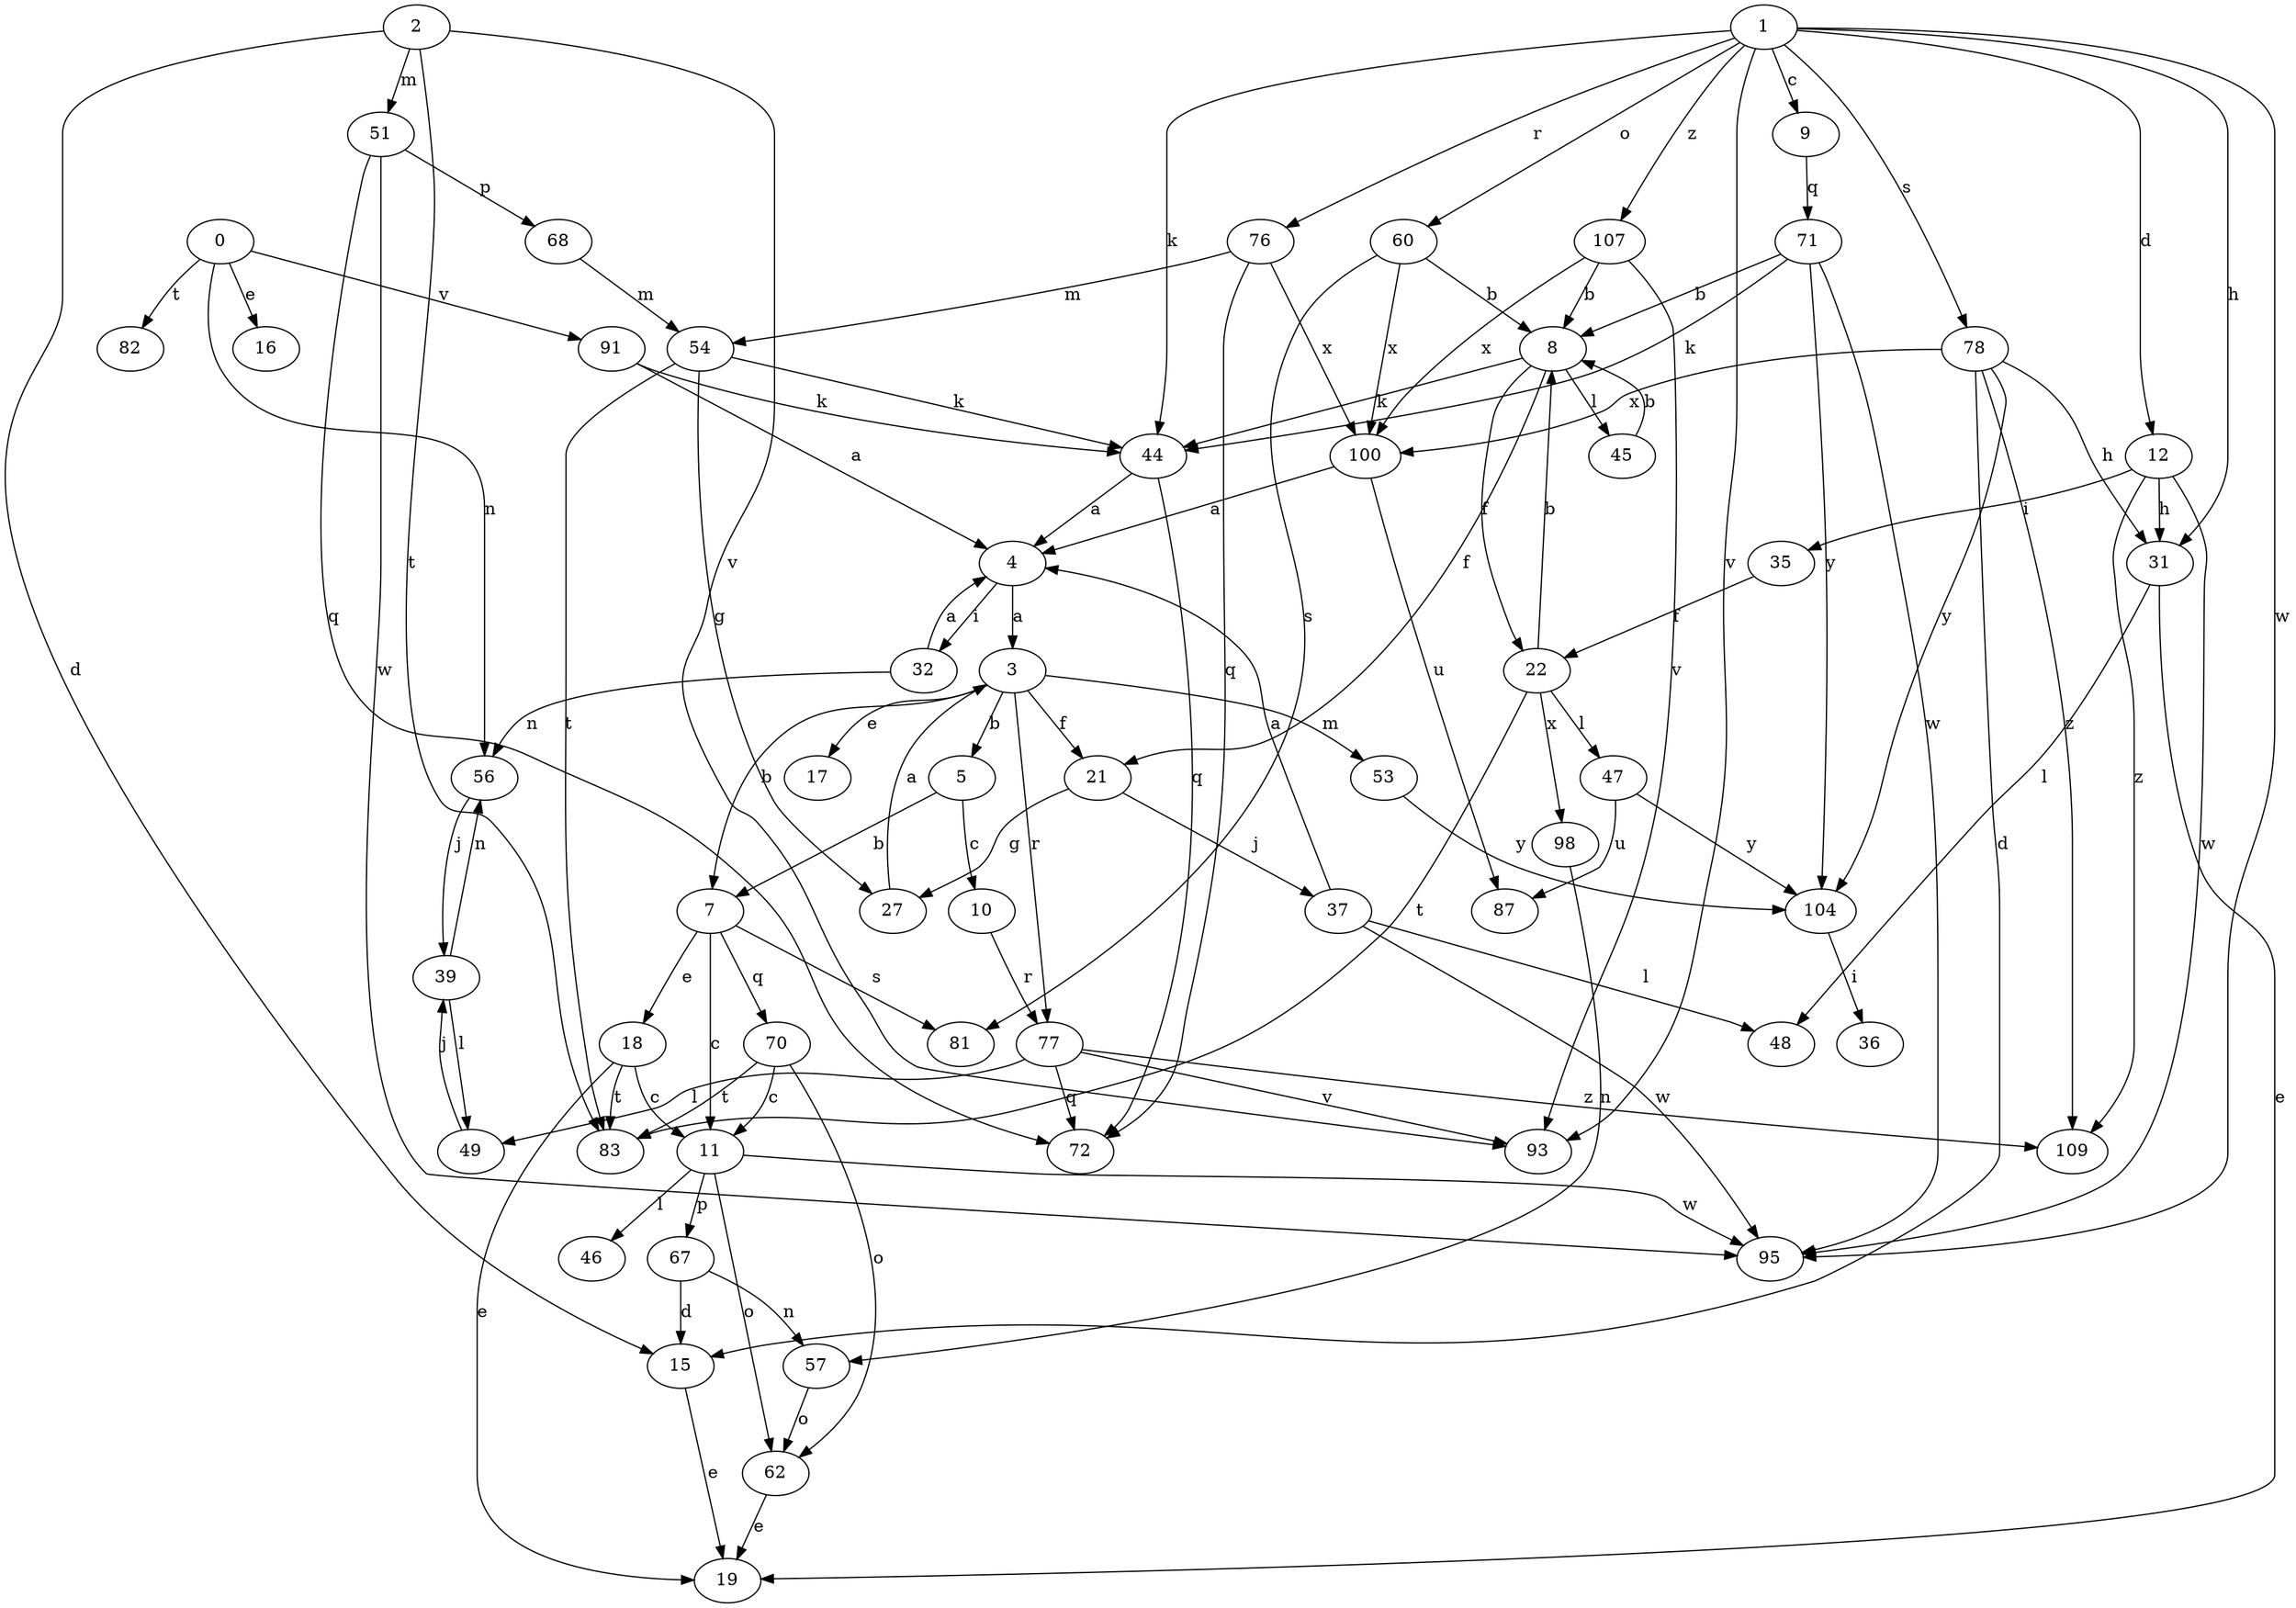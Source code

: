 strict digraph  {
0;
1;
2;
3;
4;
5;
7;
8;
9;
10;
11;
12;
15;
16;
17;
18;
19;
21;
22;
27;
31;
32;
35;
36;
37;
39;
44;
45;
46;
47;
48;
49;
51;
53;
54;
56;
57;
60;
62;
67;
68;
70;
71;
72;
76;
77;
78;
81;
82;
83;
87;
91;
93;
95;
98;
100;
104;
107;
109;
0 -> 16  [label=e];
0 -> 56  [label=n];
0 -> 82  [label=t];
0 -> 91  [label=v];
1 -> 9  [label=c];
1 -> 12  [label=d];
1 -> 31  [label=h];
1 -> 44  [label=k];
1 -> 60  [label=o];
1 -> 76  [label=r];
1 -> 78  [label=s];
1 -> 93  [label=v];
1 -> 95  [label=w];
1 -> 107  [label=z];
2 -> 15  [label=d];
2 -> 51  [label=m];
2 -> 83  [label=t];
2 -> 93  [label=v];
3 -> 5  [label=b];
3 -> 7  [label=b];
3 -> 17  [label=e];
3 -> 21  [label=f];
3 -> 53  [label=m];
3 -> 77  [label=r];
4 -> 3  [label=a];
4 -> 32  [label=i];
5 -> 7  [label=b];
5 -> 10  [label=c];
7 -> 11  [label=c];
7 -> 18  [label=e];
7 -> 70  [label=q];
7 -> 81  [label=s];
8 -> 21  [label=f];
8 -> 22  [label=f];
8 -> 44  [label=k];
8 -> 45  [label=l];
9 -> 71  [label=q];
10 -> 77  [label=r];
11 -> 46  [label=l];
11 -> 62  [label=o];
11 -> 67  [label=p];
11 -> 95  [label=w];
12 -> 31  [label=h];
12 -> 35  [label=i];
12 -> 95  [label=w];
12 -> 109  [label=z];
15 -> 19  [label=e];
18 -> 11  [label=c];
18 -> 19  [label=e];
18 -> 83  [label=t];
21 -> 27  [label=g];
21 -> 37  [label=j];
22 -> 8  [label=b];
22 -> 47  [label=l];
22 -> 83  [label=t];
22 -> 98  [label=x];
27 -> 3  [label=a];
31 -> 19  [label=e];
31 -> 48  [label=l];
32 -> 4  [label=a];
32 -> 56  [label=n];
35 -> 22  [label=f];
37 -> 4  [label=a];
37 -> 48  [label=l];
37 -> 95  [label=w];
39 -> 49  [label=l];
39 -> 56  [label=n];
44 -> 4  [label=a];
44 -> 72  [label=q];
45 -> 8  [label=b];
47 -> 87  [label=u];
47 -> 104  [label=y];
49 -> 39  [label=j];
51 -> 68  [label=p];
51 -> 72  [label=q];
51 -> 95  [label=w];
53 -> 104  [label=y];
54 -> 27  [label=g];
54 -> 44  [label=k];
54 -> 83  [label=t];
56 -> 39  [label=j];
57 -> 62  [label=o];
60 -> 8  [label=b];
60 -> 81  [label=s];
60 -> 100  [label=x];
62 -> 19  [label=e];
67 -> 15  [label=d];
67 -> 57  [label=n];
68 -> 54  [label=m];
70 -> 11  [label=c];
70 -> 62  [label=o];
70 -> 83  [label=t];
71 -> 8  [label=b];
71 -> 44  [label=k];
71 -> 95  [label=w];
71 -> 104  [label=y];
76 -> 54  [label=m];
76 -> 72  [label=q];
76 -> 100  [label=x];
77 -> 49  [label=l];
77 -> 72  [label=q];
77 -> 93  [label=v];
77 -> 109  [label=z];
78 -> 15  [label=d];
78 -> 31  [label=h];
78 -> 100  [label=x];
78 -> 104  [label=y];
78 -> 109  [label=z];
91 -> 4  [label=a];
91 -> 44  [label=k];
98 -> 57  [label=n];
100 -> 4  [label=a];
100 -> 87  [label=u];
104 -> 36  [label=i];
107 -> 8  [label=b];
107 -> 93  [label=v];
107 -> 100  [label=x];
}
